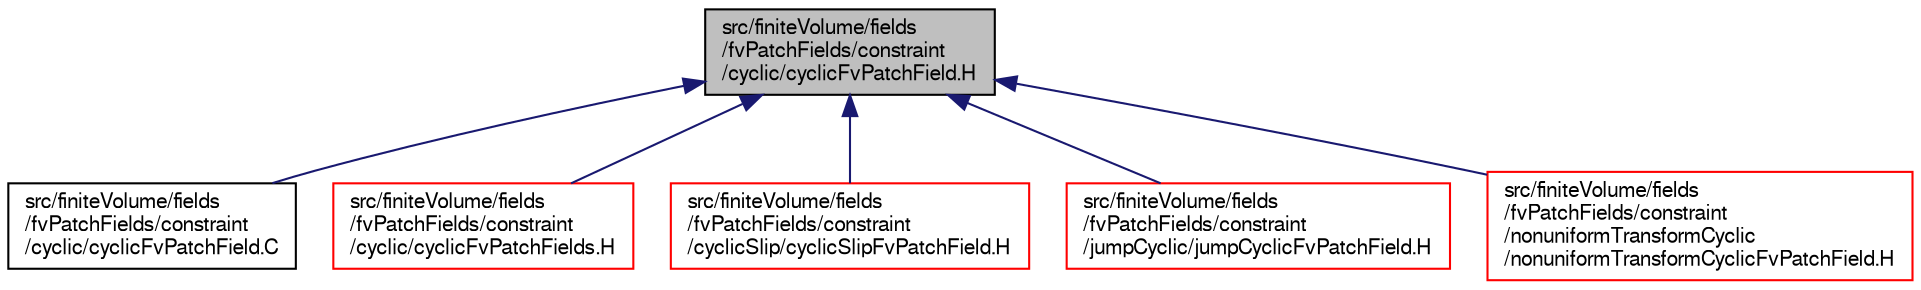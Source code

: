 digraph "src/finiteVolume/fields/fvPatchFields/constraint/cyclic/cyclicFvPatchField.H"
{
  bgcolor="transparent";
  edge [fontname="FreeSans",fontsize="10",labelfontname="FreeSans",labelfontsize="10"];
  node [fontname="FreeSans",fontsize="10",shape=record];
  Node213 [label="src/finiteVolume/fields\l/fvPatchFields/constraint\l/cyclic/cyclicFvPatchField.H",height=0.2,width=0.4,color="black", fillcolor="grey75", style="filled", fontcolor="black"];
  Node213 -> Node214 [dir="back",color="midnightblue",fontsize="10",style="solid",fontname="FreeSans"];
  Node214 [label="src/finiteVolume/fields\l/fvPatchFields/constraint\l/cyclic/cyclicFvPatchField.C",height=0.2,width=0.4,color="black",URL="$a01553.html"];
  Node213 -> Node215 [dir="back",color="midnightblue",fontsize="10",style="solid",fontname="FreeSans"];
  Node215 [label="src/finiteVolume/fields\l/fvPatchFields/constraint\l/cyclic/cyclicFvPatchFields.H",height=0.2,width=0.4,color="red",URL="$a01562.html"];
  Node213 -> Node218 [dir="back",color="midnightblue",fontsize="10",style="solid",fontname="FreeSans"];
  Node218 [label="src/finiteVolume/fields\l/fvPatchFields/constraint\l/cyclicSlip/cyclicSlipFvPatchField.H",height=0.2,width=0.4,color="red",URL="$a01601.html"];
  Node213 -> Node222 [dir="back",color="midnightblue",fontsize="10",style="solid",fontname="FreeSans"];
  Node222 [label="src/finiteVolume/fields\l/fvPatchFields/constraint\l/jumpCyclic/jumpCyclicFvPatchField.H",height=0.2,width=0.4,color="red",URL="$a01631.html"];
  Node213 -> Node247 [dir="back",color="midnightblue",fontsize="10",style="solid",fontname="FreeSans"];
  Node247 [label="src/finiteVolume/fields\l/fvPatchFields/constraint\l/nonuniformTransformCyclic\l/nonuniformTransformCyclicFvPatchField.H",height=0.2,width=0.4,color="red",URL="$a01661.html"];
}
